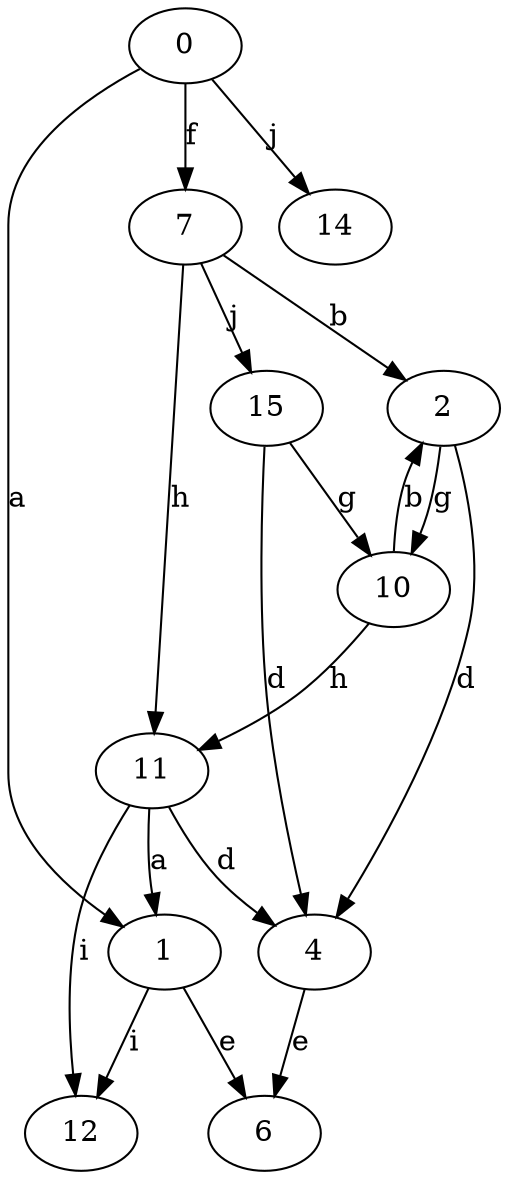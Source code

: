 strict digraph  {
0;
1;
2;
4;
6;
7;
10;
11;
12;
14;
15;
0 -> 1  [label=a];
0 -> 7  [label=f];
0 -> 14  [label=j];
1 -> 6  [label=e];
1 -> 12  [label=i];
2 -> 4  [label=d];
2 -> 10  [label=g];
4 -> 6  [label=e];
7 -> 2  [label=b];
7 -> 11  [label=h];
7 -> 15  [label=j];
10 -> 2  [label=b];
10 -> 11  [label=h];
11 -> 1  [label=a];
11 -> 4  [label=d];
11 -> 12  [label=i];
15 -> 4  [label=d];
15 -> 10  [label=g];
}

